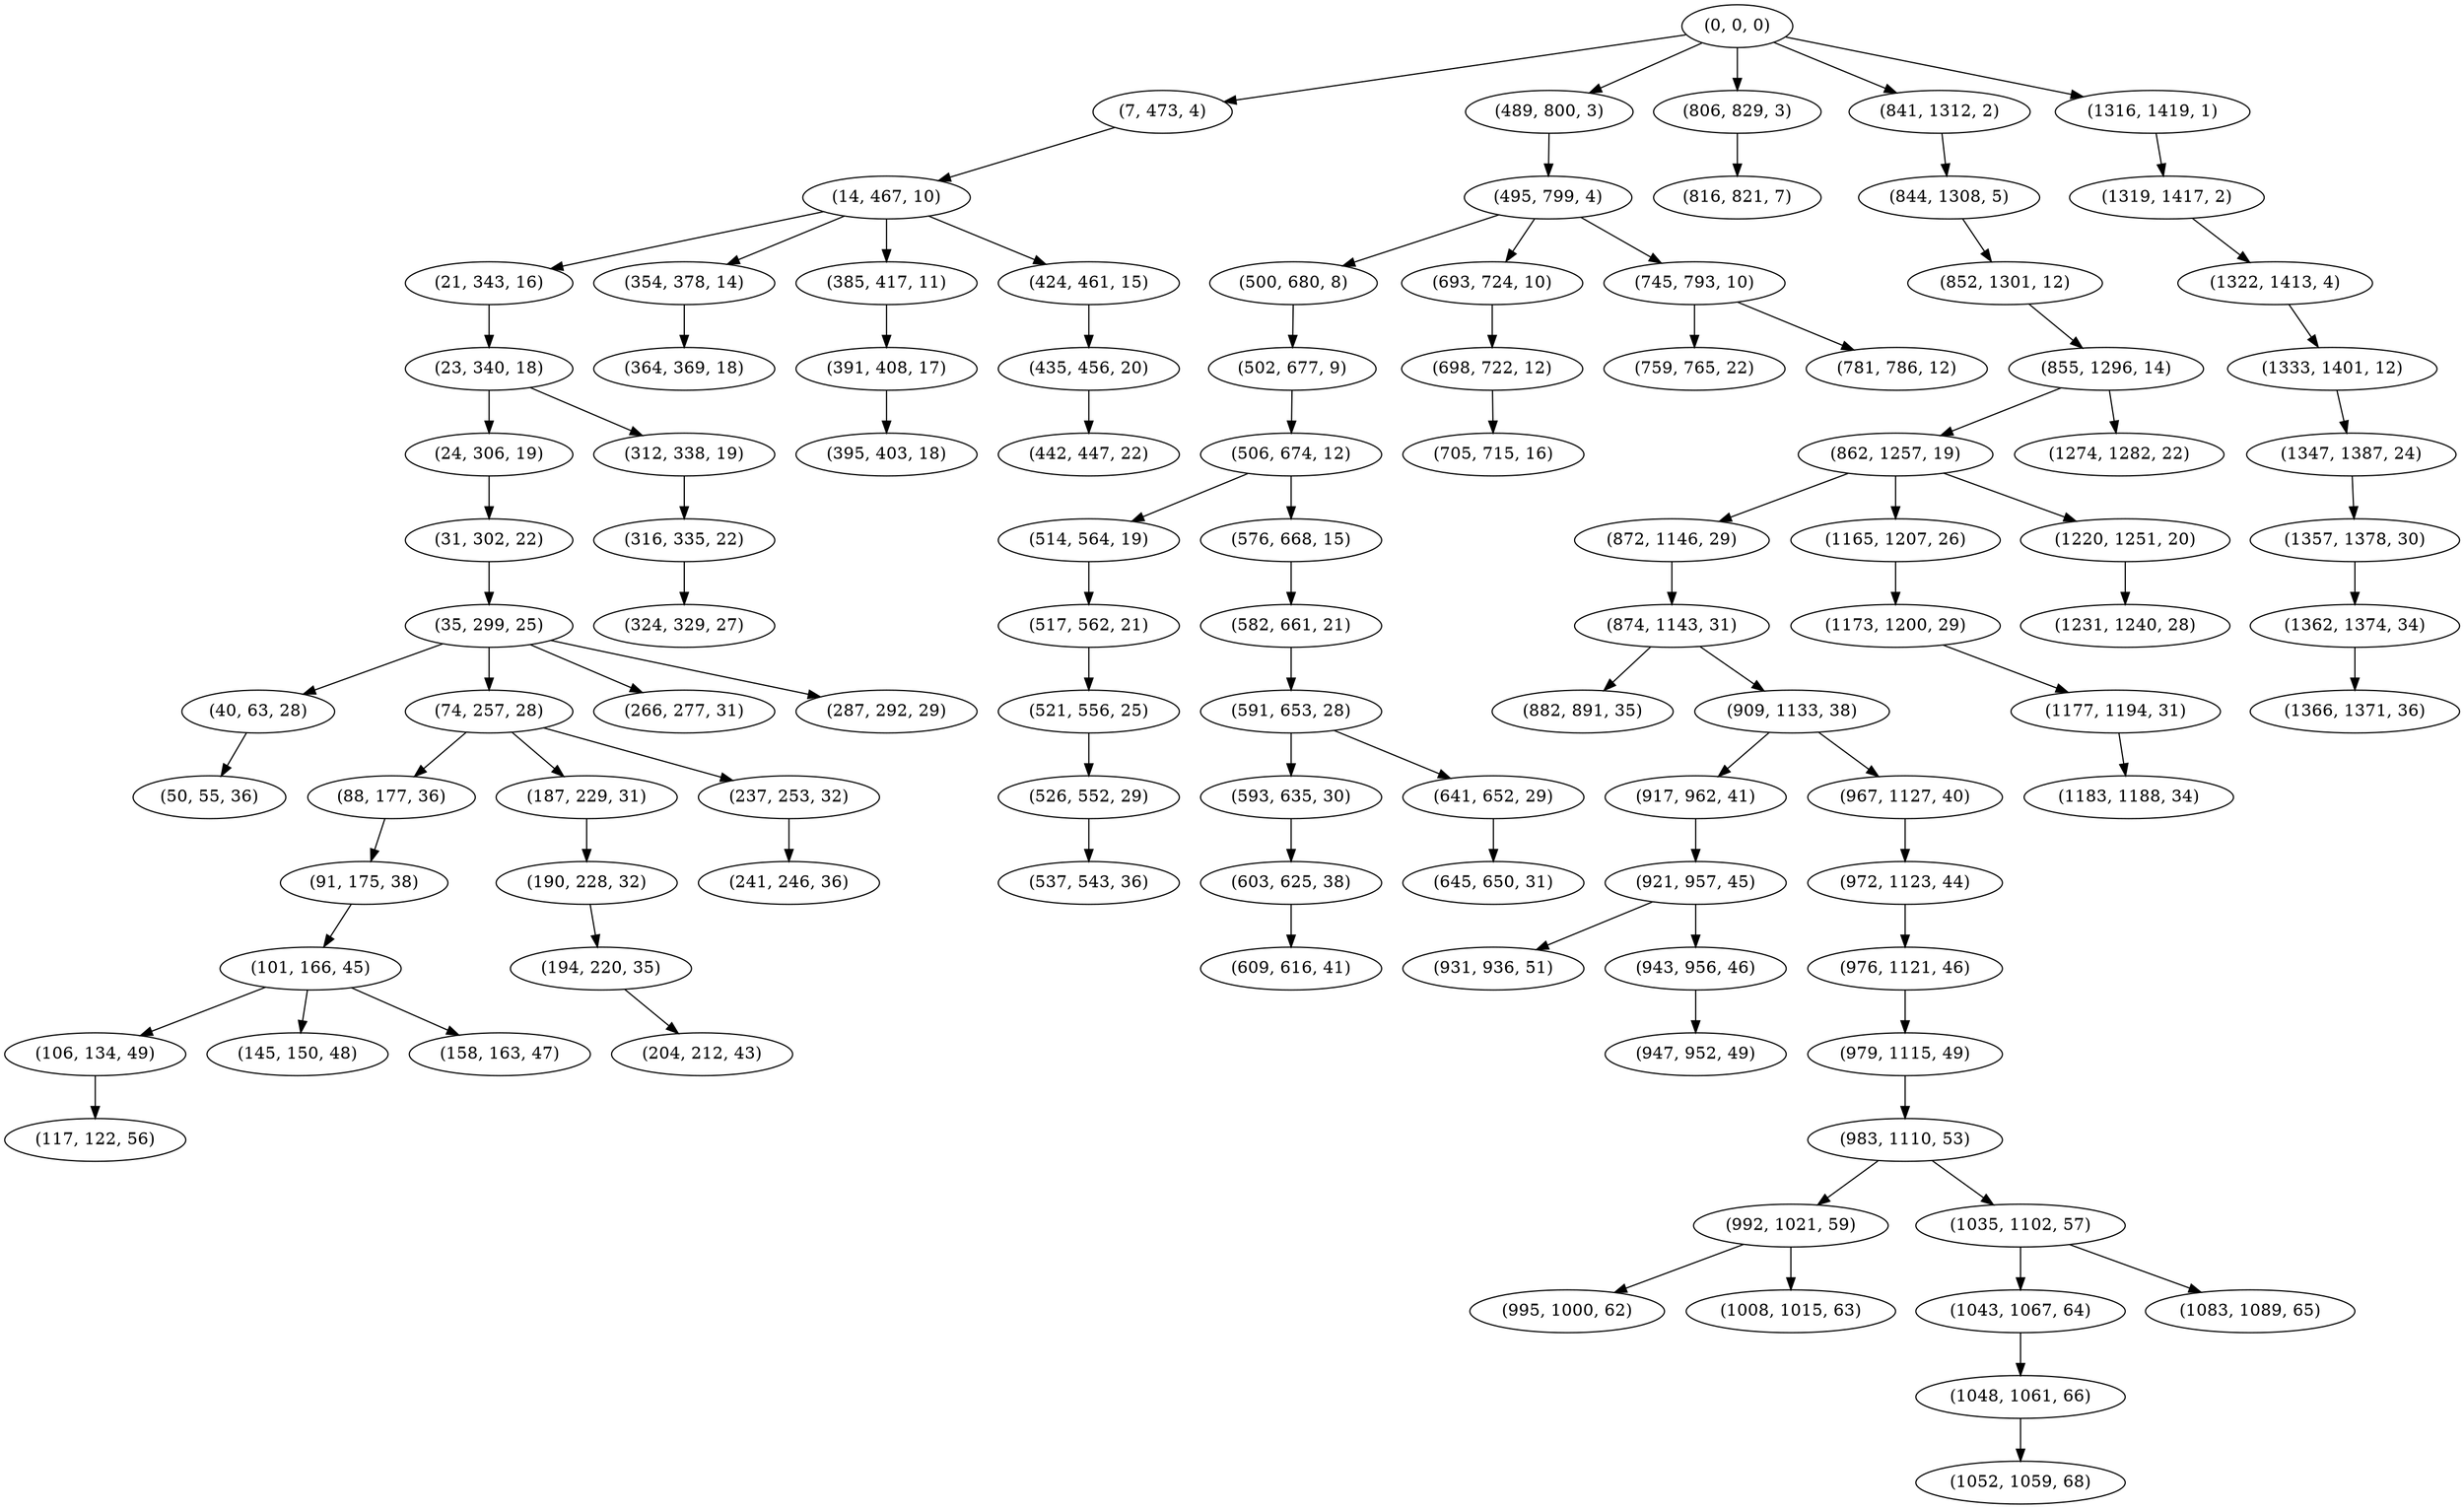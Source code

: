 digraph tree {
    "(0, 0, 0)";
    "(7, 473, 4)";
    "(14, 467, 10)";
    "(21, 343, 16)";
    "(23, 340, 18)";
    "(24, 306, 19)";
    "(31, 302, 22)";
    "(35, 299, 25)";
    "(40, 63, 28)";
    "(50, 55, 36)";
    "(74, 257, 28)";
    "(88, 177, 36)";
    "(91, 175, 38)";
    "(101, 166, 45)";
    "(106, 134, 49)";
    "(117, 122, 56)";
    "(145, 150, 48)";
    "(158, 163, 47)";
    "(187, 229, 31)";
    "(190, 228, 32)";
    "(194, 220, 35)";
    "(204, 212, 43)";
    "(237, 253, 32)";
    "(241, 246, 36)";
    "(266, 277, 31)";
    "(287, 292, 29)";
    "(312, 338, 19)";
    "(316, 335, 22)";
    "(324, 329, 27)";
    "(354, 378, 14)";
    "(364, 369, 18)";
    "(385, 417, 11)";
    "(391, 408, 17)";
    "(395, 403, 18)";
    "(424, 461, 15)";
    "(435, 456, 20)";
    "(442, 447, 22)";
    "(489, 800, 3)";
    "(495, 799, 4)";
    "(500, 680, 8)";
    "(502, 677, 9)";
    "(506, 674, 12)";
    "(514, 564, 19)";
    "(517, 562, 21)";
    "(521, 556, 25)";
    "(526, 552, 29)";
    "(537, 543, 36)";
    "(576, 668, 15)";
    "(582, 661, 21)";
    "(591, 653, 28)";
    "(593, 635, 30)";
    "(603, 625, 38)";
    "(609, 616, 41)";
    "(641, 652, 29)";
    "(645, 650, 31)";
    "(693, 724, 10)";
    "(698, 722, 12)";
    "(705, 715, 16)";
    "(745, 793, 10)";
    "(759, 765, 22)";
    "(781, 786, 12)";
    "(806, 829, 3)";
    "(816, 821, 7)";
    "(841, 1312, 2)";
    "(844, 1308, 5)";
    "(852, 1301, 12)";
    "(855, 1296, 14)";
    "(862, 1257, 19)";
    "(872, 1146, 29)";
    "(874, 1143, 31)";
    "(882, 891, 35)";
    "(909, 1133, 38)";
    "(917, 962, 41)";
    "(921, 957, 45)";
    "(931, 936, 51)";
    "(943, 956, 46)";
    "(947, 952, 49)";
    "(967, 1127, 40)";
    "(972, 1123, 44)";
    "(976, 1121, 46)";
    "(979, 1115, 49)";
    "(983, 1110, 53)";
    "(992, 1021, 59)";
    "(995, 1000, 62)";
    "(1008, 1015, 63)";
    "(1035, 1102, 57)";
    "(1043, 1067, 64)";
    "(1048, 1061, 66)";
    "(1052, 1059, 68)";
    "(1083, 1089, 65)";
    "(1165, 1207, 26)";
    "(1173, 1200, 29)";
    "(1177, 1194, 31)";
    "(1183, 1188, 34)";
    "(1220, 1251, 20)";
    "(1231, 1240, 28)";
    "(1274, 1282, 22)";
    "(1316, 1419, 1)";
    "(1319, 1417, 2)";
    "(1322, 1413, 4)";
    "(1333, 1401, 12)";
    "(1347, 1387, 24)";
    "(1357, 1378, 30)";
    "(1362, 1374, 34)";
    "(1366, 1371, 36)";
    "(0, 0, 0)" -> "(7, 473, 4)";
    "(0, 0, 0)" -> "(489, 800, 3)";
    "(0, 0, 0)" -> "(806, 829, 3)";
    "(0, 0, 0)" -> "(841, 1312, 2)";
    "(0, 0, 0)" -> "(1316, 1419, 1)";
    "(7, 473, 4)" -> "(14, 467, 10)";
    "(14, 467, 10)" -> "(21, 343, 16)";
    "(14, 467, 10)" -> "(354, 378, 14)";
    "(14, 467, 10)" -> "(385, 417, 11)";
    "(14, 467, 10)" -> "(424, 461, 15)";
    "(21, 343, 16)" -> "(23, 340, 18)";
    "(23, 340, 18)" -> "(24, 306, 19)";
    "(23, 340, 18)" -> "(312, 338, 19)";
    "(24, 306, 19)" -> "(31, 302, 22)";
    "(31, 302, 22)" -> "(35, 299, 25)";
    "(35, 299, 25)" -> "(40, 63, 28)";
    "(35, 299, 25)" -> "(74, 257, 28)";
    "(35, 299, 25)" -> "(266, 277, 31)";
    "(35, 299, 25)" -> "(287, 292, 29)";
    "(40, 63, 28)" -> "(50, 55, 36)";
    "(74, 257, 28)" -> "(88, 177, 36)";
    "(74, 257, 28)" -> "(187, 229, 31)";
    "(74, 257, 28)" -> "(237, 253, 32)";
    "(88, 177, 36)" -> "(91, 175, 38)";
    "(91, 175, 38)" -> "(101, 166, 45)";
    "(101, 166, 45)" -> "(106, 134, 49)";
    "(101, 166, 45)" -> "(145, 150, 48)";
    "(101, 166, 45)" -> "(158, 163, 47)";
    "(106, 134, 49)" -> "(117, 122, 56)";
    "(187, 229, 31)" -> "(190, 228, 32)";
    "(190, 228, 32)" -> "(194, 220, 35)";
    "(194, 220, 35)" -> "(204, 212, 43)";
    "(237, 253, 32)" -> "(241, 246, 36)";
    "(312, 338, 19)" -> "(316, 335, 22)";
    "(316, 335, 22)" -> "(324, 329, 27)";
    "(354, 378, 14)" -> "(364, 369, 18)";
    "(385, 417, 11)" -> "(391, 408, 17)";
    "(391, 408, 17)" -> "(395, 403, 18)";
    "(424, 461, 15)" -> "(435, 456, 20)";
    "(435, 456, 20)" -> "(442, 447, 22)";
    "(489, 800, 3)" -> "(495, 799, 4)";
    "(495, 799, 4)" -> "(500, 680, 8)";
    "(495, 799, 4)" -> "(693, 724, 10)";
    "(495, 799, 4)" -> "(745, 793, 10)";
    "(500, 680, 8)" -> "(502, 677, 9)";
    "(502, 677, 9)" -> "(506, 674, 12)";
    "(506, 674, 12)" -> "(514, 564, 19)";
    "(506, 674, 12)" -> "(576, 668, 15)";
    "(514, 564, 19)" -> "(517, 562, 21)";
    "(517, 562, 21)" -> "(521, 556, 25)";
    "(521, 556, 25)" -> "(526, 552, 29)";
    "(526, 552, 29)" -> "(537, 543, 36)";
    "(576, 668, 15)" -> "(582, 661, 21)";
    "(582, 661, 21)" -> "(591, 653, 28)";
    "(591, 653, 28)" -> "(593, 635, 30)";
    "(591, 653, 28)" -> "(641, 652, 29)";
    "(593, 635, 30)" -> "(603, 625, 38)";
    "(603, 625, 38)" -> "(609, 616, 41)";
    "(641, 652, 29)" -> "(645, 650, 31)";
    "(693, 724, 10)" -> "(698, 722, 12)";
    "(698, 722, 12)" -> "(705, 715, 16)";
    "(745, 793, 10)" -> "(759, 765, 22)";
    "(745, 793, 10)" -> "(781, 786, 12)";
    "(806, 829, 3)" -> "(816, 821, 7)";
    "(841, 1312, 2)" -> "(844, 1308, 5)";
    "(844, 1308, 5)" -> "(852, 1301, 12)";
    "(852, 1301, 12)" -> "(855, 1296, 14)";
    "(855, 1296, 14)" -> "(862, 1257, 19)";
    "(855, 1296, 14)" -> "(1274, 1282, 22)";
    "(862, 1257, 19)" -> "(872, 1146, 29)";
    "(862, 1257, 19)" -> "(1165, 1207, 26)";
    "(862, 1257, 19)" -> "(1220, 1251, 20)";
    "(872, 1146, 29)" -> "(874, 1143, 31)";
    "(874, 1143, 31)" -> "(882, 891, 35)";
    "(874, 1143, 31)" -> "(909, 1133, 38)";
    "(909, 1133, 38)" -> "(917, 962, 41)";
    "(909, 1133, 38)" -> "(967, 1127, 40)";
    "(917, 962, 41)" -> "(921, 957, 45)";
    "(921, 957, 45)" -> "(931, 936, 51)";
    "(921, 957, 45)" -> "(943, 956, 46)";
    "(943, 956, 46)" -> "(947, 952, 49)";
    "(967, 1127, 40)" -> "(972, 1123, 44)";
    "(972, 1123, 44)" -> "(976, 1121, 46)";
    "(976, 1121, 46)" -> "(979, 1115, 49)";
    "(979, 1115, 49)" -> "(983, 1110, 53)";
    "(983, 1110, 53)" -> "(992, 1021, 59)";
    "(983, 1110, 53)" -> "(1035, 1102, 57)";
    "(992, 1021, 59)" -> "(995, 1000, 62)";
    "(992, 1021, 59)" -> "(1008, 1015, 63)";
    "(1035, 1102, 57)" -> "(1043, 1067, 64)";
    "(1035, 1102, 57)" -> "(1083, 1089, 65)";
    "(1043, 1067, 64)" -> "(1048, 1061, 66)";
    "(1048, 1061, 66)" -> "(1052, 1059, 68)";
    "(1165, 1207, 26)" -> "(1173, 1200, 29)";
    "(1173, 1200, 29)" -> "(1177, 1194, 31)";
    "(1177, 1194, 31)" -> "(1183, 1188, 34)";
    "(1220, 1251, 20)" -> "(1231, 1240, 28)";
    "(1316, 1419, 1)" -> "(1319, 1417, 2)";
    "(1319, 1417, 2)" -> "(1322, 1413, 4)";
    "(1322, 1413, 4)" -> "(1333, 1401, 12)";
    "(1333, 1401, 12)" -> "(1347, 1387, 24)";
    "(1347, 1387, 24)" -> "(1357, 1378, 30)";
    "(1357, 1378, 30)" -> "(1362, 1374, 34)";
    "(1362, 1374, 34)" -> "(1366, 1371, 36)";
}
